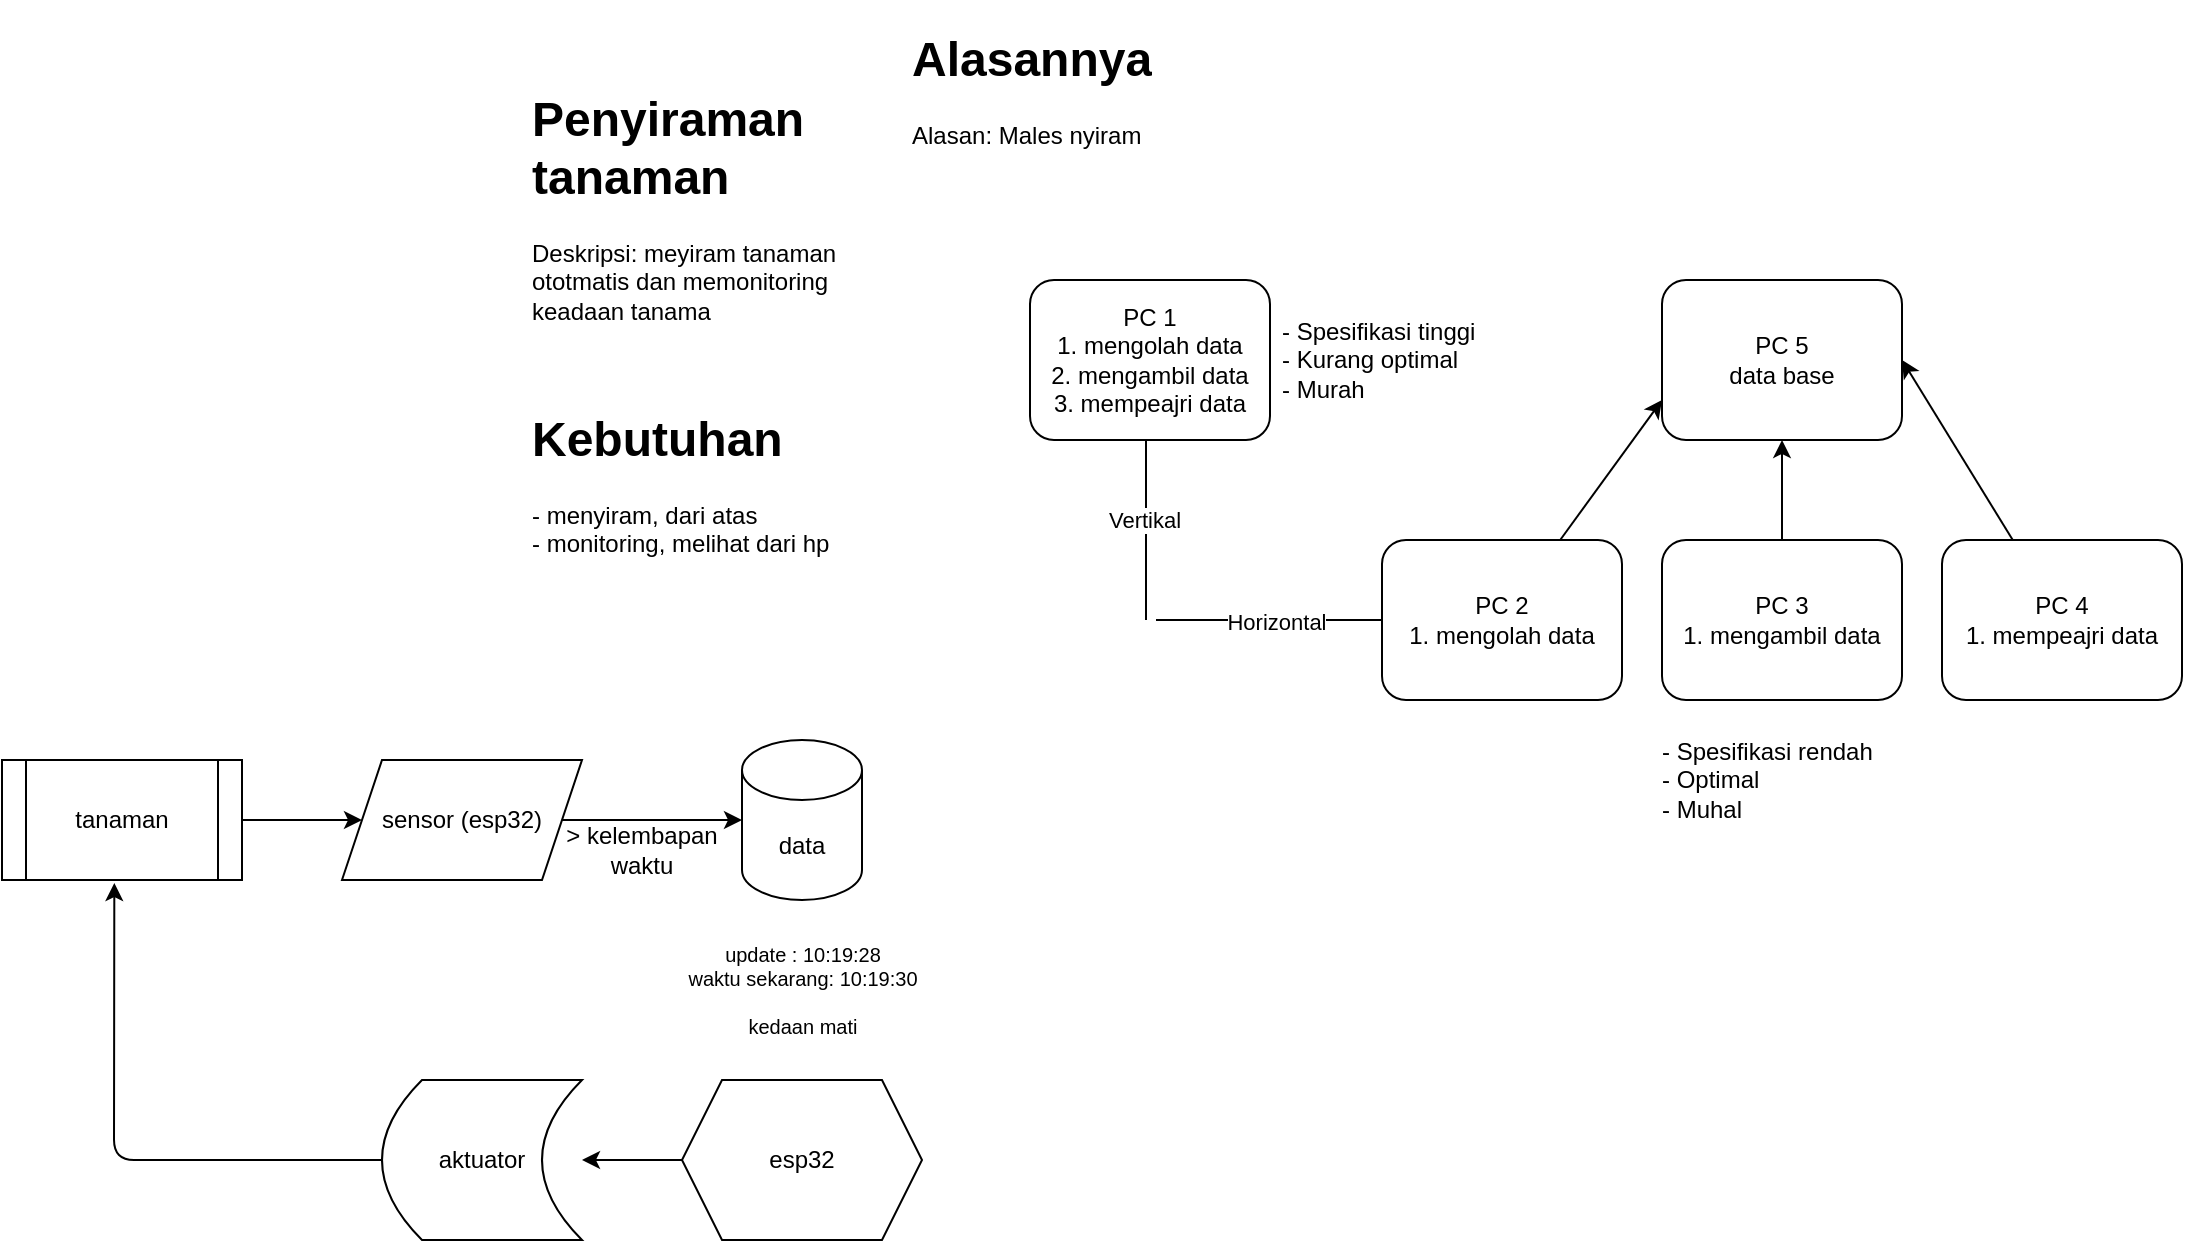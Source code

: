 <mxfile>
    <diagram id="h84RD4pbnpEydzX8eQJU" name="Page-1">
        <mxGraphModel dx="1683" dy="381" grid="1" gridSize="10" guides="1" tooltips="1" connect="1" arrows="1" fold="1" page="1" pageScale="1" pageWidth="827" pageHeight="1169" math="0" shadow="0">
            <root>
                <mxCell id="0"/>
                <mxCell id="1" parent="0"/>
                <mxCell id="2" value="&lt;h1&gt;Penyiraman tanaman&lt;/h1&gt;&lt;p&gt;Deskripsi: meyiram tanaman ototmatis dan memonitoring keadaan tanama&lt;/p&gt;" style="text;html=1;strokeColor=none;fillColor=none;spacing=5;spacingTop=-20;whiteSpace=wrap;overflow=hidden;rounded=0;" vertex="1" parent="1">
                    <mxGeometry x="40" y="60" width="190" height="120" as="geometry"/>
                </mxCell>
                <mxCell id="3" value="&lt;h1&gt;Alasannya&lt;/h1&gt;&lt;div&gt;Alasan: Males nyiram&lt;/div&gt;" style="text;html=1;strokeColor=none;fillColor=none;spacing=5;spacingTop=-20;whiteSpace=wrap;overflow=hidden;rounded=0;" vertex="1" parent="1">
                    <mxGeometry x="230" y="30" width="190" height="120" as="geometry"/>
                </mxCell>
                <mxCell id="4" value="&lt;h1&gt;Kebutuhan&lt;/h1&gt;&lt;div&gt;- menyiram, dari atas&lt;/div&gt;&lt;div&gt;- monitoring, melihat dari hp&lt;/div&gt;" style="text;html=1;strokeColor=none;fillColor=none;spacing=5;spacingTop=-20;whiteSpace=wrap;overflow=hidden;rounded=0;" vertex="1" parent="1">
                    <mxGeometry x="40" y="220" width="190" height="90" as="geometry"/>
                </mxCell>
                <mxCell id="5" value="" style="endArrow=none;html=1;" edge="1" parent="1">
                    <mxGeometry width="50" height="50" relative="1" as="geometry">
                        <mxPoint x="352" y="330" as="sourcePoint"/>
                        <mxPoint x="352" y="240" as="targetPoint"/>
                    </mxGeometry>
                </mxCell>
                <mxCell id="8" value="Vertikal" style="edgeLabel;html=1;align=center;verticalAlign=middle;resizable=0;points=[];" vertex="1" connectable="0" parent="5">
                    <mxGeometry x="0.179" y="1" relative="1" as="geometry">
                        <mxPoint y="3" as="offset"/>
                    </mxGeometry>
                </mxCell>
                <mxCell id="6" value="" style="endArrow=none;html=1;" edge="1" parent="1">
                    <mxGeometry width="50" height="50" relative="1" as="geometry">
                        <mxPoint x="357" y="330" as="sourcePoint"/>
                        <mxPoint x="477" y="330" as="targetPoint"/>
                    </mxGeometry>
                </mxCell>
                <mxCell id="7" value="Horizontal" style="edgeLabel;html=1;align=center;verticalAlign=middle;resizable=0;points=[];" vertex="1" connectable="0" parent="6">
                    <mxGeometry x="-0.257" y="-1" relative="1" as="geometry">
                        <mxPoint x="15" as="offset"/>
                    </mxGeometry>
                </mxCell>
                <mxCell id="9" value="PC 1&lt;br&gt;1. mengolah data&lt;br&gt;2. mengambil data&lt;br&gt;3. mempeajri data" style="rounded=1;whiteSpace=wrap;html=1;" vertex="1" parent="1">
                    <mxGeometry x="294" y="160" width="120" height="80" as="geometry"/>
                </mxCell>
                <mxCell id="17" value="" style="edgeStyle=none;html=1;entryX=0;entryY=0.75;entryDx=0;entryDy=0;" edge="1" parent="1" source="10" target="16">
                    <mxGeometry relative="1" as="geometry"/>
                </mxCell>
                <mxCell id="10" value="PC 2&lt;br&gt;1. mengolah data" style="rounded=1;whiteSpace=wrap;html=1;" vertex="1" parent="1">
                    <mxGeometry x="470" y="290" width="120" height="80" as="geometry"/>
                </mxCell>
                <mxCell id="19" style="edgeStyle=none;html=1;entryX=1;entryY=0.5;entryDx=0;entryDy=0;" edge="1" parent="1" source="11" target="16">
                    <mxGeometry relative="1" as="geometry"/>
                </mxCell>
                <mxCell id="11" value="PC 4&lt;br&gt;1. mempeajri data" style="rounded=1;whiteSpace=wrap;html=1;" vertex="1" parent="1">
                    <mxGeometry x="750" y="290" width="120" height="80" as="geometry"/>
                </mxCell>
                <mxCell id="18" value="" style="edgeStyle=none;html=1;" edge="1" parent="1" source="12" target="16">
                    <mxGeometry relative="1" as="geometry"/>
                </mxCell>
                <mxCell id="12" value="PC 3&lt;br&gt;1. mengambil data" style="rounded=1;whiteSpace=wrap;html=1;" vertex="1" parent="1">
                    <mxGeometry x="610" y="290" width="120" height="80" as="geometry"/>
                </mxCell>
                <mxCell id="14" value="- Spesifikasi tinggi&lt;br&gt;- Kurang optimal&lt;br&gt;- Murah" style="text;strokeColor=none;fillColor=none;align=left;verticalAlign=middle;spacingLeft=4;spacingRight=4;overflow=hidden;points=[[0,0.5],[1,0.5]];portConstraint=eastwest;rotatable=0;whiteSpace=wrap;html=1;" vertex="1" parent="1">
                    <mxGeometry x="414" y="170" width="126" height="60" as="geometry"/>
                </mxCell>
                <mxCell id="15" value="- Spesifikasi rendah&lt;br&gt;- Optimal&lt;br&gt;- Muhal" style="text;strokeColor=none;fillColor=none;align=left;verticalAlign=middle;spacingLeft=4;spacingRight=4;overflow=hidden;points=[[0,0.5],[1,0.5]];portConstraint=eastwest;rotatable=0;whiteSpace=wrap;html=1;" vertex="1" parent="1">
                    <mxGeometry x="604" y="380" width="126" height="60" as="geometry"/>
                </mxCell>
                <mxCell id="16" value="PC 5&lt;br&gt;data base" style="rounded=1;whiteSpace=wrap;html=1;" vertex="1" parent="1">
                    <mxGeometry x="610" y="160" width="120" height="80" as="geometry"/>
                </mxCell>
                <mxCell id="20" value="data" style="shape=cylinder3;whiteSpace=wrap;html=1;boundedLbl=1;backgroundOutline=1;size=15;" vertex="1" parent="1">
                    <mxGeometry x="150" y="390" width="60" height="80" as="geometry"/>
                </mxCell>
                <mxCell id="22" value="" style="edgeStyle=none;html=1;" edge="1" parent="1" source="21" target="20">
                    <mxGeometry relative="1" as="geometry"/>
                </mxCell>
                <mxCell id="21" value="sensor (esp32)" style="shape=parallelogram;perimeter=parallelogramPerimeter;whiteSpace=wrap;html=1;fixedSize=1;" vertex="1" parent="1">
                    <mxGeometry x="-50" y="400" width="120" height="60" as="geometry"/>
                </mxCell>
                <mxCell id="24" value="" style="edgeStyle=none;html=1;" edge="1" parent="1" source="23" target="21">
                    <mxGeometry relative="1" as="geometry"/>
                </mxCell>
                <mxCell id="23" value="tanaman" style="shape=process;whiteSpace=wrap;html=1;backgroundOutline=1;" vertex="1" parent="1">
                    <mxGeometry x="-220" y="400" width="120" height="60" as="geometry"/>
                </mxCell>
                <mxCell id="28" value="" style="edgeStyle=none;html=1;" edge="1" parent="1" source="25" target="27">
                    <mxGeometry relative="1" as="geometry"/>
                </mxCell>
                <mxCell id="25" value="esp32" style="shape=hexagon;perimeter=hexagonPerimeter2;whiteSpace=wrap;html=1;fixedSize=1;" vertex="1" parent="1">
                    <mxGeometry x="120" y="560" width="120" height="80" as="geometry"/>
                </mxCell>
                <mxCell id="29" style="edgeStyle=none;html=1;entryX=0.468;entryY=1.025;entryDx=0;entryDy=0;entryPerimeter=0;" edge="1" parent="1" source="27" target="23">
                    <mxGeometry relative="1" as="geometry">
                        <Array as="points">
                            <mxPoint x="-164" y="600"/>
                        </Array>
                    </mxGeometry>
                </mxCell>
                <mxCell id="27" value="aktuator" style="shape=dataStorage;whiteSpace=wrap;html=1;fixedSize=1;" vertex="1" parent="1">
                    <mxGeometry x="-30" y="560" width="100" height="80" as="geometry"/>
                </mxCell>
                <mxCell id="30" value="&amp;gt; kelembapan&lt;br&gt;waktu" style="text;html=1;strokeColor=none;fillColor=none;align=center;verticalAlign=middle;whiteSpace=wrap;rounded=0;" vertex="1" parent="1">
                    <mxGeometry x="60" y="430" width="80" height="30" as="geometry"/>
                </mxCell>
                <mxCell id="34" value="&lt;font style=&quot;font-size: 10px;&quot;&gt;update : 10:19:28&lt;br&gt;waktu sekarang: 10:19:30&lt;br&gt;&lt;br&gt;kedaan mati&lt;/font&gt;" style="text;html=1;align=center;verticalAlign=middle;resizable=0;points=[];autosize=1;strokeColor=none;fillColor=none;fontSize=4;" vertex="1" parent="1">
                    <mxGeometry x="110" y="485" width="140" height="60" as="geometry"/>
                </mxCell>
            </root>
        </mxGraphModel>
    </diagram>
</mxfile>